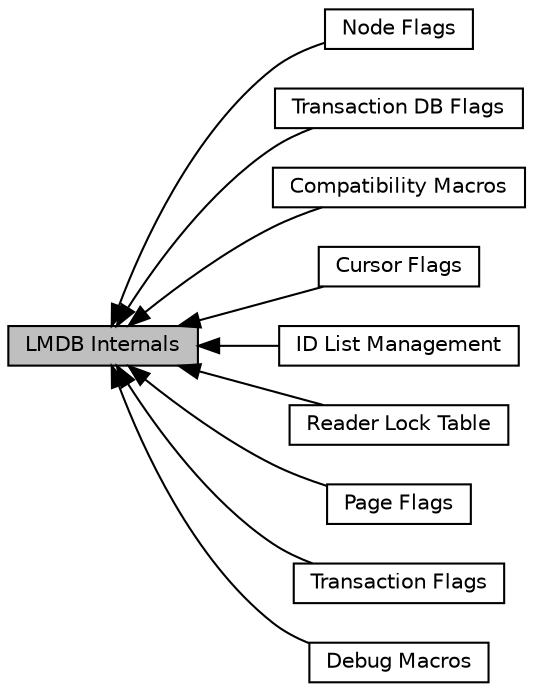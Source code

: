 digraph "LMDB Internals"
{
  edge [fontname="Helvetica",fontsize="10",labelfontname="Helvetica",labelfontsize="10"];
  node [fontname="Helvetica",fontsize="10",shape=record];
  rankdir=LR;
  Node5 [label="Node Flags",height=0.2,width=0.4,color="black", fillcolor="white", style="filled",URL="$group__mdb__node.html"];
  Node6 [label="Transaction DB Flags",height=0.2,width=0.4,color="black", fillcolor="white", style="filled",URL="$group__mt__dbflag.html"];
  Node1 [label="Compatibility Macros",height=0.2,width=0.4,color="black", fillcolor="white", style="filled",URL="$group__compat.html"];
  Node8 [label="Cursor Flags",height=0.2,width=0.4,color="black", fillcolor="white", style="filled",URL="$group__mdb__cursor.html"];
  Node9 [label="ID List Management",height=0.2,width=0.4,color="black", fillcolor="white", style="filled",URL="$group__idls.html"];
  Node3 [label="Reader Lock Table",height=0.2,width=0.4,color="black", fillcolor="white", style="filled",URL="$group__readers.html"];
  Node4 [label="Page Flags",height=0.2,width=0.4,color="black", fillcolor="white", style="filled",URL="$group__mdb__page.html"];
  Node7 [label="Transaction Flags",height=0.2,width=0.4,color="black", fillcolor="white", style="filled",URL="$group__mdb__txn.html"];
  Node0 [label="LMDB Internals",height=0.2,width=0.4,color="black", fillcolor="grey75", style="filled", fontcolor="black"];
  Node2 [label="Debug Macros",height=0.2,width=0.4,color="black", fillcolor="white", style="filled",URL="$group__debug.html"];
  Node0->Node1 [shape=plaintext, dir="back", style="solid"];
  Node0->Node2 [shape=plaintext, dir="back", style="solid"];
  Node0->Node3 [shape=plaintext, dir="back", style="solid"];
  Node0->Node4 [shape=plaintext, dir="back", style="solid"];
  Node0->Node5 [shape=plaintext, dir="back", style="solid"];
  Node0->Node6 [shape=plaintext, dir="back", style="solid"];
  Node0->Node7 [shape=plaintext, dir="back", style="solid"];
  Node0->Node8 [shape=plaintext, dir="back", style="solid"];
  Node0->Node9 [shape=plaintext, dir="back", style="solid"];
}
